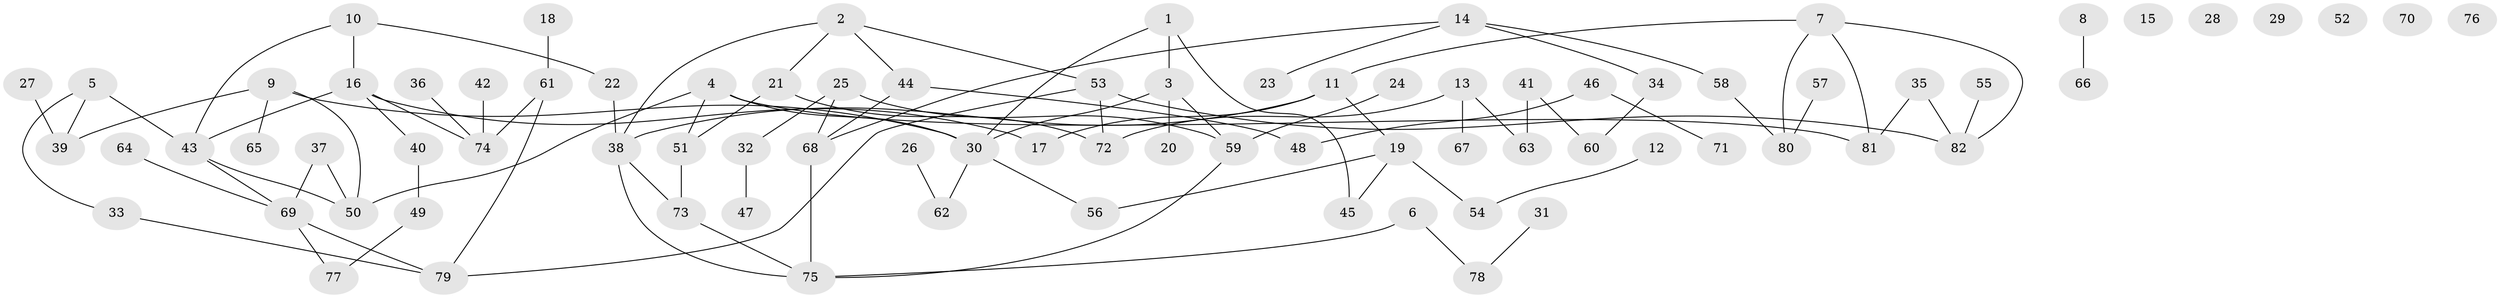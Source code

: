 // Generated by graph-tools (version 1.1) at 2025/40/03/09/25 04:40:24]
// undirected, 82 vertices, 98 edges
graph export_dot {
graph [start="1"]
  node [color=gray90,style=filled];
  1;
  2;
  3;
  4;
  5;
  6;
  7;
  8;
  9;
  10;
  11;
  12;
  13;
  14;
  15;
  16;
  17;
  18;
  19;
  20;
  21;
  22;
  23;
  24;
  25;
  26;
  27;
  28;
  29;
  30;
  31;
  32;
  33;
  34;
  35;
  36;
  37;
  38;
  39;
  40;
  41;
  42;
  43;
  44;
  45;
  46;
  47;
  48;
  49;
  50;
  51;
  52;
  53;
  54;
  55;
  56;
  57;
  58;
  59;
  60;
  61;
  62;
  63;
  64;
  65;
  66;
  67;
  68;
  69;
  70;
  71;
  72;
  73;
  74;
  75;
  76;
  77;
  78;
  79;
  80;
  81;
  82;
  1 -- 3;
  1 -- 30;
  1 -- 45;
  2 -- 21;
  2 -- 38;
  2 -- 44;
  2 -- 53;
  3 -- 20;
  3 -- 30;
  3 -- 59;
  4 -- 30;
  4 -- 50;
  4 -- 51;
  4 -- 81;
  5 -- 33;
  5 -- 39;
  5 -- 43;
  6 -- 75;
  6 -- 78;
  7 -- 11;
  7 -- 80;
  7 -- 81;
  7 -- 82;
  8 -- 66;
  9 -- 30;
  9 -- 39;
  9 -- 50;
  9 -- 65;
  10 -- 16;
  10 -- 22;
  10 -- 43;
  11 -- 17;
  11 -- 19;
  11 -- 38;
  12 -- 54;
  13 -- 63;
  13 -- 67;
  13 -- 72;
  14 -- 23;
  14 -- 34;
  14 -- 58;
  14 -- 68;
  16 -- 17;
  16 -- 40;
  16 -- 43;
  16 -- 74;
  18 -- 61;
  19 -- 45;
  19 -- 54;
  19 -- 56;
  21 -- 51;
  21 -- 72;
  22 -- 38;
  24 -- 59;
  25 -- 32;
  25 -- 59;
  25 -- 68;
  26 -- 62;
  27 -- 39;
  30 -- 56;
  30 -- 62;
  31 -- 78;
  32 -- 47;
  33 -- 79;
  34 -- 60;
  35 -- 81;
  35 -- 82;
  36 -- 74;
  37 -- 50;
  37 -- 69;
  38 -- 73;
  38 -- 75;
  40 -- 49;
  41 -- 60;
  41 -- 63;
  42 -- 74;
  43 -- 50;
  43 -- 69;
  44 -- 48;
  44 -- 68;
  46 -- 48;
  46 -- 71;
  49 -- 77;
  51 -- 73;
  53 -- 72;
  53 -- 79;
  53 -- 82;
  55 -- 82;
  57 -- 80;
  58 -- 80;
  59 -- 75;
  61 -- 74;
  61 -- 79;
  64 -- 69;
  68 -- 75;
  69 -- 77;
  69 -- 79;
  73 -- 75;
}
